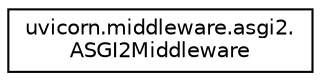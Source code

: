 digraph "Graphical Class Hierarchy"
{
 // LATEX_PDF_SIZE
  edge [fontname="Helvetica",fontsize="10",labelfontname="Helvetica",labelfontsize="10"];
  node [fontname="Helvetica",fontsize="10",shape=record];
  rankdir="LR";
  Node0 [label="uvicorn.middleware.asgi2.\lASGI2Middleware",height=0.2,width=0.4,color="black", fillcolor="white", style="filled",URL="$classuvicorn_1_1middleware_1_1asgi2_1_1ASGI2Middleware.html",tooltip=" "];
}
